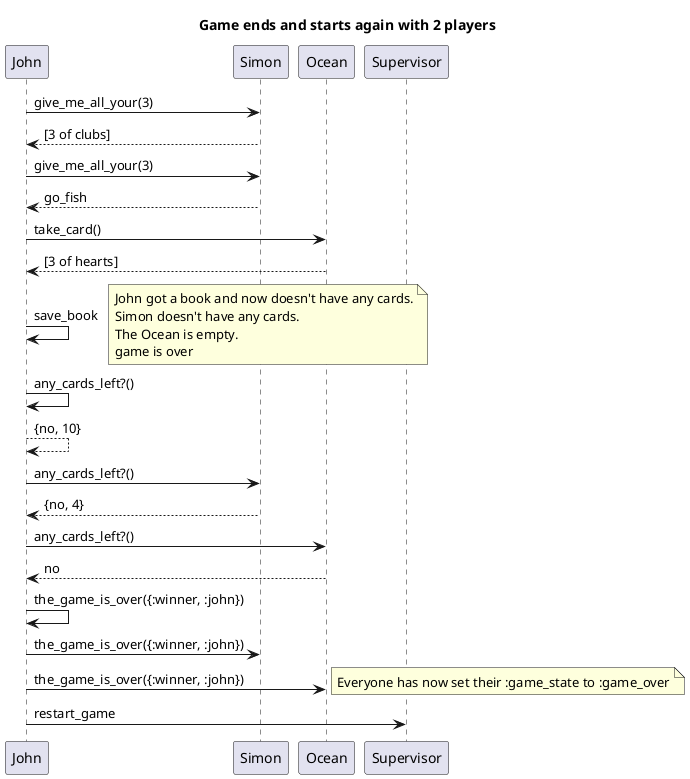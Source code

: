 @startuml

title Game ends and starts again with 2 players

note right 
Game is over when:
- I don't have any cards
- No cards left in Ocean
- No one else has any cards left
end note


note right 
Current state:
John has [3 of spades, 3 of diamonds]
Simon has [3 of clubs]
Ocean has [3 of hearts]
end note

John -> Simon: give_me_all_your(3)
Simon --> John: [3 of clubs]
John -> Simon: give_me_all_your(3)
Simon --> John: go_fish
John -> Ocean: take_card()
Ocean --> John: [3 of hearts]
John -> John: save_book
note right 
John got a book and now doesn't have any cards.
Simon doesn't have any cards.
The Ocean is empty.
game is over
end note

John -> John: any_cards_left?()
John --> John: {no, 10}
John -> Simon: any_cards_left?()
Simon --> John: {no, 4}
John -> Ocean: any_cards_left?()
Ocean --> John: no
John -> John: the_game_is_over({:winner, :john})
John -> Simon: the_game_is_over({:winner, :john})
John -> Ocean: the_game_is_over({:winner, :john})

note right 
    Everyone has now set their :game_state to :game_over
end note

John -> Supervisor: restart_game


@enduml